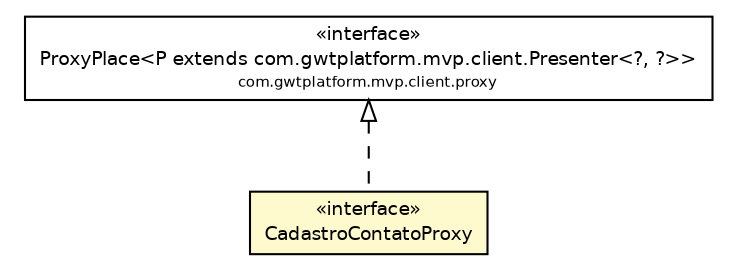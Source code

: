 #!/usr/local/bin/dot
#
# Class diagram 
# Generated by UmlGraph version 4.6 (http://www.spinellis.gr/sw/umlgraph)
#

digraph G {
	edge [fontname="Helvetica",fontsize=10,labelfontname="Helvetica",labelfontsize=10];
	node [fontname="Helvetica",fontsize=10,shape=plaintext];
	// br.net.meditec.client.telas.contato.CadastroContatoPresenter.CadastroContatoProxy
	c4230 [label=<<table border="0" cellborder="1" cellspacing="0" cellpadding="2" port="p" bgcolor="lemonChiffon" href="./CadastroContatoPresenter.CadastroContatoProxy.html">
		<tr><td><table border="0" cellspacing="0" cellpadding="1">
			<tr><td> &laquo;interface&raquo; </td></tr>
			<tr><td> CadastroContatoProxy </td></tr>
		</table></td></tr>
		</table>>, fontname="Helvetica", fontcolor="black", fontsize=9.0];
	//br.net.meditec.client.telas.contato.CadastroContatoPresenter.CadastroContatoProxy implements com.gwtplatform.mvp.client.proxy.ProxyPlace<P extends com.gwtplatform.mvp.client.Presenter<?, ?>>
	c4266:p -> c4230:p [dir=back,arrowtail=empty,style=dashed];
	// com.gwtplatform.mvp.client.proxy.ProxyPlace<P extends com.gwtplatform.mvp.client.Presenter<?, ?>>
	c4266 [label=<<table border="0" cellborder="1" cellspacing="0" cellpadding="2" port="p" href="http://java.sun.com/j2se/1.4.2/docs/api/com/gwtplatform/mvp/client/proxy/ProxyPlace.html">
		<tr><td><table border="0" cellspacing="0" cellpadding="1">
			<tr><td> &laquo;interface&raquo; </td></tr>
			<tr><td> ProxyPlace&lt;P extends com.gwtplatform.mvp.client.Presenter&lt;?, ?&gt;&gt; </td></tr>
			<tr><td><font point-size="7.0"> com.gwtplatform.mvp.client.proxy </font></td></tr>
		</table></td></tr>
		</table>>, fontname="Helvetica", fontcolor="black", fontsize=9.0];
}

